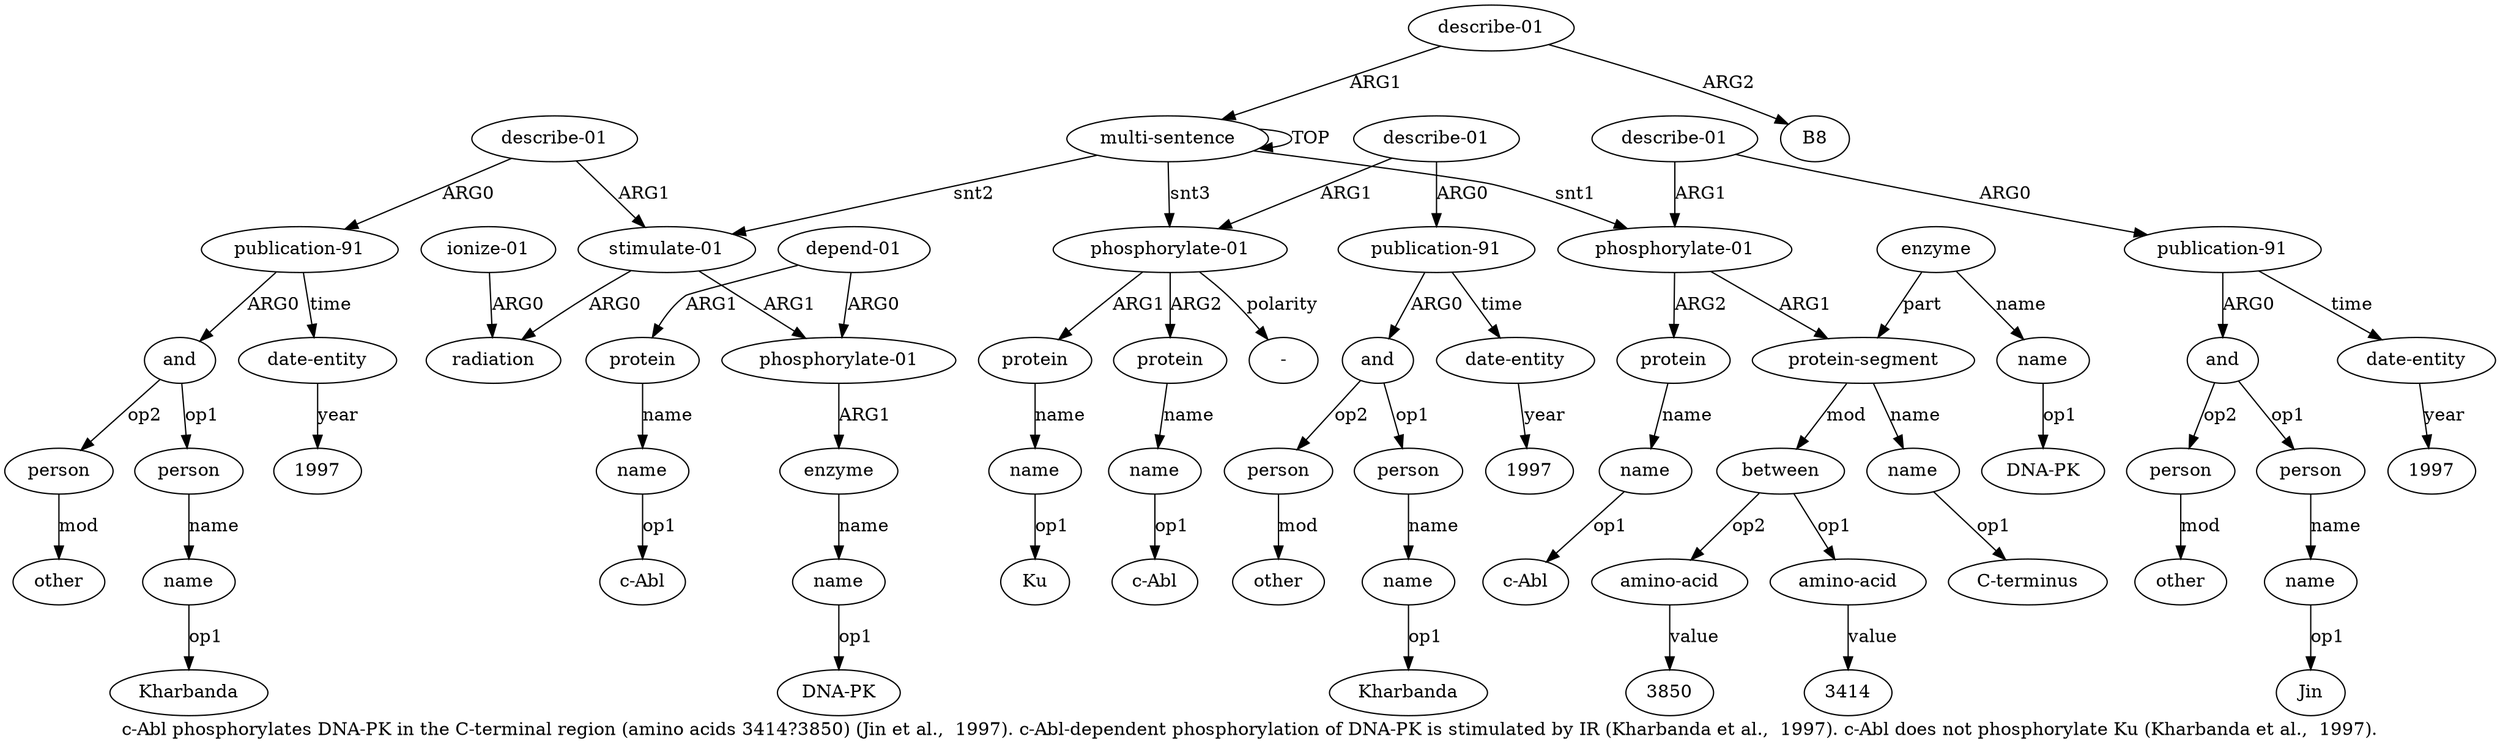 digraph  {
	graph [label="c-Abl phosphorylates DNA-PK in the C-terminal region (amino acids 3414?3850) (Jin et al.,  1997). c-Abl-dependent phosphorylation \
of DNA-PK is stimulated by IR (Kharbanda et al.,  1997). c-Abl does not phosphorylate Ku (Kharbanda et al.,  1997)."];
	node [label="\N"];
	a20	 [color=black,
		gold_ind=20,
		gold_label=radiation,
		label=radiation,
		test_ind=20,
		test_label=radiation];
	a21	 [color=black,
		gold_ind=21,
		gold_label="ionize-01",
		label="ionize-01",
		test_ind=21,
		test_label="ionize-01"];
	a21 -> a20 [key=0,
	color=black,
	gold_label=ARG0,
	label=ARG0,
	test_label=ARG0];
a22 [color=black,
	gold_ind=22,
	gold_label="phosphorylate-01",
	label="phosphorylate-01",
	test_ind=22,
	test_label="phosphorylate-01"];
a23 [color=black,
	gold_ind=23,
	gold_label=enzyme,
	label=enzyme,
	test_ind=23,
	test_label=enzyme];
a22 -> a23 [key=0,
color=black,
gold_label=ARG1,
label=ARG1,
test_label=ARG1];
a24 [color=black,
gold_ind=24,
gold_label=name,
label=name,
test_ind=24,
test_label=name];
a23 -> a24 [key=0,
color=black,
gold_label=name,
label=name,
test_label=name];
"a24 DNA-PK" [color=black,
gold_ind=-1,
gold_label="DNA-PK",
label="DNA-PK",
test_ind=-1,
test_label="DNA-PK"];
a24 -> "a24 DNA-PK" [key=0,
color=black,
gold_label=op1,
label=op1,
test_label=op1];
a25 [color=black,
gold_ind=25,
gold_label="depend-01",
label="depend-01",
test_ind=25,
test_label="depend-01"];
a25 -> a22 [key=0,
color=black,
gold_label=ARG0,
label=ARG0,
test_label=ARG0];
a26 [color=black,
gold_ind=26,
gold_label=protein,
label=protein,
test_ind=26,
test_label=protein];
a25 -> a26 [key=0,
color=black,
gold_label=ARG1,
label=ARG1,
test_label=ARG1];
a27 [color=black,
gold_ind=27,
gold_label=name,
label=name,
test_ind=27,
test_label=name];
a26 -> a27 [key=0,
color=black,
gold_label=name,
label=name,
test_label=name];
"a27 c-Abl" [color=black,
gold_ind=-1,
gold_label="c-Abl",
label="c-Abl",
test_ind=-1,
test_label="c-Abl"];
a27 -> "a27 c-Abl" [key=0,
color=black,
gold_label=op1,
label=op1,
test_label=op1];
a28 [color=black,
gold_ind=28,
gold_label="describe-01",
label="describe-01",
test_ind=28,
test_label="describe-01"];
a29 [color=black,
gold_ind=29,
gold_label="publication-91",
label="publication-91",
test_ind=29,
test_label="publication-91"];
a28 -> a29 [key=0,
color=black,
gold_label=ARG0,
label=ARG0,
test_label=ARG0];
a19 [color=black,
gold_ind=19,
gold_label="stimulate-01",
label="stimulate-01",
test_ind=19,
test_label="stimulate-01"];
a28 -> a19 [key=0,
color=black,
gold_label=ARG1,
label=ARG1,
test_label=ARG1];
a30 [color=black,
gold_ind=30,
gold_label=and,
label=and,
test_ind=30,
test_label=and];
a29 -> a30 [key=0,
color=black,
gold_label=ARG0,
label=ARG0,
test_label=ARG0];
a35 [color=black,
gold_ind=35,
gold_label="date-entity",
label="date-entity",
test_ind=35,
test_label="date-entity"];
a29 -> a35 [key=0,
color=black,
gold_label=time,
label=time,
test_label=time];
a31 [color=black,
gold_ind=31,
gold_label=person,
label=person,
test_ind=31,
test_label=person];
a32 [color=black,
gold_ind=32,
gold_label=name,
label=name,
test_ind=32,
test_label=name];
a31 -> a32 [key=0,
color=black,
gold_label=name,
label=name,
test_label=name];
"a40 c-Abl" [color=black,
gold_ind=-1,
gold_label="c-Abl",
label="c-Abl",
test_ind=-1,
test_label="c-Abl"];
"a10 c-Abl" [color=black,
gold_ind=-1,
gold_label="c-Abl",
label="c-Abl",
test_ind=-1,
test_label="c-Abl"];
a30 -> a31 [key=0,
color=black,
gold_label=op1,
label=op1,
test_label=op1];
a33 [color=black,
gold_ind=33,
gold_label=person,
label=person,
test_ind=33,
test_label=person];
a30 -> a33 [key=0,
color=black,
gold_label=op2,
label=op2,
test_label=op2];
a37 [color=black,
gold_ind=37,
gold_label=protein,
label=protein,
test_ind=37,
test_label=protein];
a38 [color=black,
gold_ind=38,
gold_label=name,
label=name,
test_ind=38,
test_label=name];
a37 -> a38 [key=0,
color=black,
gold_label=name,
label=name,
test_label=name];
a36 [color=black,
gold_ind=36,
gold_label="phosphorylate-01",
label="phosphorylate-01",
test_ind=36,
test_label="phosphorylate-01"];
a36 -> a37 [key=0,
color=black,
gold_label=ARG1,
label=ARG1,
test_label=ARG1];
a39 [color=black,
gold_ind=39,
gold_label=protein,
label=protein,
test_ind=39,
test_label=protein];
a36 -> a39 [key=0,
color=black,
gold_label=ARG2,
label=ARG2,
test_label=ARG2];
"a36 -" [color=black,
gold_ind=-1,
gold_label="-",
label="-",
test_ind=-1,
test_label="-"];
a36 -> "a36 -" [key=0,
color=black,
gold_label=polarity,
label=polarity,
test_label=polarity];
a34 [color=black,
gold_ind=34,
gold_label=other,
label=other,
test_ind=34,
test_label=other];
a33 -> a34 [key=0,
color=black,
gold_label=mod,
label=mod,
test_label=mod];
"a35 1997" [color=black,
gold_ind=-1,
gold_label=1997,
label=1997,
test_ind=-1,
test_label=1997];
a35 -> "a35 1997" [key=0,
color=black,
gold_label=year,
label=year,
test_label=year];
"a32 Kharbanda" [color=black,
gold_ind=-1,
gold_label=Kharbanda,
label=Kharbanda,
test_ind=-1,
test_label=Kharbanda];
"a3 C-terminus" [color=black,
gold_ind=-1,
gold_label="C-terminus",
label="C-terminus",
test_ind=-1,
test_label="C-terminus"];
"a8 3850" [color=black,
gold_ind=-1,
gold_label=3850,
label=3850,
test_ind=-1,
test_label=3850];
a50 [color=black,
gold_ind=50,
gold_label=B8,
label=B8,
test_ind=50,
test_label=B8];
"a15 Jin" [color=black,
gold_ind=-1,
gold_label=Jin,
label=Jin,
test_ind=-1,
test_label=Jin];
a32 -> "a32 Kharbanda" [key=0,
color=black,
gold_label=op1,
label=op1,
test_label=op1];
a15 [color=black,
gold_ind=15,
gold_label=name,
label=name,
test_ind=15,
test_label=name];
a15 -> "a15 Jin" [key=0,
color=black,
gold_label=op1,
label=op1,
test_label=op1];
a14 [color=black,
gold_ind=14,
gold_label=person,
label=person,
test_ind=14,
test_label=person];
a14 -> a15 [key=0,
color=black,
gold_label=name,
label=name,
test_label=name];
a17 [color=black,
gold_ind=17,
gold_label=other,
label=other,
test_ind=17,
test_label=other];
a16 [color=black,
gold_ind=16,
gold_label=person,
label=person,
test_ind=16,
test_label=person];
a16 -> a17 [key=0,
color=black,
gold_label=mod,
label=mod,
test_label=mod];
a11 [color=black,
gold_ind=11,
gold_label="describe-01",
label="describe-01",
test_ind=11,
test_label="describe-01"];
a12 [color=black,
gold_ind=12,
gold_label="publication-91",
label="publication-91",
test_ind=12,
test_label="publication-91"];
a11 -> a12 [key=0,
color=black,
gold_label=ARG0,
label=ARG0,
test_label=ARG0];
a1 [color=black,
gold_ind=1,
gold_label="phosphorylate-01",
label="phosphorylate-01",
test_ind=1,
test_label="phosphorylate-01"];
a11 -> a1 [key=0,
color=black,
gold_label=ARG1,
label=ARG1,
test_label=ARG1];
a10 [color=black,
gold_ind=10,
gold_label=name,
label=name,
test_ind=10,
test_label=name];
a10 -> "a10 c-Abl" [key=0,
color=black,
gold_label=op1,
label=op1,
test_label=op1];
a13 [color=black,
gold_ind=13,
gold_label=and,
label=and,
test_ind=13,
test_label=and];
a13 -> a14 [key=0,
color=black,
gold_label=op1,
label=op1,
test_label=op1];
a13 -> a16 [key=0,
color=black,
gold_label=op2,
label=op2,
test_label=op2];
a12 -> a13 [key=0,
color=black,
gold_label=ARG0,
label=ARG0,
test_label=ARG0];
a18 [color=black,
gold_ind=18,
gold_label="date-entity",
label="date-entity",
test_ind=18,
test_label="date-entity"];
a12 -> a18 [key=0,
color=black,
gold_label=time,
label=time,
test_label=time];
a40 [color=black,
gold_ind=40,
gold_label=name,
label=name,
test_ind=40,
test_label=name];
a39 -> a40 [key=0,
color=black,
gold_label=name,
label=name,
test_label=name];
"a38 Ku" [color=black,
gold_ind=-1,
gold_label=Ku,
label=Ku,
test_ind=-1,
test_label=Ku];
a38 -> "a38 Ku" [key=0,
color=black,
gold_label=op1,
label=op1,
test_label=op1];
a19 -> a20 [key=0,
color=black,
gold_label=ARG0,
label=ARG0,
test_label=ARG0];
a19 -> a22 [key=0,
color=black,
gold_label=ARG1,
label=ARG1,
test_label=ARG1];
"a18 1997" [color=black,
gold_ind=-1,
gold_label=1997,
label=1997,
test_ind=-1,
test_label=1997];
a18 -> "a18 1997" [key=0,
color=black,
gold_label=year,
label=year,
test_label=year];
"a45 Kharbanda" [color=black,
gold_ind=-1,
gold_label=Kharbanda,
label=Kharbanda,
test_ind=-1,
test_label=Kharbanda];
a2 [color=black,
gold_ind=2,
gold_label="protein-segment",
label="protein-segment",
test_ind=2,
test_label="protein-segment"];
a1 -> a2 [key=0,
color=black,
gold_label=ARG1,
label=ARG1,
test_label=ARG1];
a9 [color=black,
gold_ind=9,
gold_label=protein,
label=protein,
test_ind=9,
test_label=protein];
a1 -> a9 [key=0,
color=black,
gold_label=ARG2,
label=ARG2,
test_label=ARG2];
a0 [color=black,
gold_ind=0,
gold_label="multi-sentence",
label="multi-sentence",
test_ind=0,
test_label="multi-sentence"];
a0 -> a36 [key=0,
color=black,
gold_label=snt3,
label=snt3,
test_label=snt3];
a0 -> a19 [key=0,
color=black,
gold_label=snt2,
label=snt2,
test_label=snt2];
a0 -> a1 [key=0,
color=black,
gold_label=snt1,
label=snt1,
test_label=snt1];
a0 -> a0 [key=0,
color=black,
gold_label=TOP,
label=TOP,
test_label=TOP];
a3 [color=black,
gold_ind=3,
gold_label=name,
label=name,
test_ind=3,
test_label=name];
a3 -> "a3 C-terminus" [key=0,
color=black,
gold_label=op1,
label=op1,
test_label=op1];
a2 -> a3 [key=0,
color=black,
gold_label=name,
label=name,
test_label=name];
a6 [color=black,
gold_ind=6,
gold_label=between,
label=between,
test_ind=6,
test_label=between];
a2 -> a6 [key=0,
color=black,
gold_label=mod,
label=mod,
test_label=mod];
a5 [color=black,
gold_ind=5,
gold_label=name,
label=name,
test_ind=5,
test_label=name];
"a5 DNA-PK" [color=black,
gold_ind=-1,
gold_label="DNA-PK",
label="DNA-PK",
test_ind=-1,
test_label="DNA-PK"];
a5 -> "a5 DNA-PK" [key=0,
color=black,
gold_label=op1,
label=op1,
test_label=op1];
a4 [color=black,
gold_ind=4,
gold_label=enzyme,
label=enzyme,
test_ind=4,
test_label=enzyme];
a4 -> a2 [key=0,
color=black,
gold_label=part,
label=part,
test_label=part];
a4 -> a5 [key=0,
color=black,
gold_label=name,
label=name,
test_label=name];
a7 [color=black,
gold_ind=7,
gold_label="amino-acid",
label="amino-acid",
test_ind=7,
test_label="amino-acid"];
"a7 3414" [color=black,
gold_ind=-1,
gold_label=3414,
label=3414,
test_ind=-1,
test_label=3414];
a7 -> "a7 3414" [key=0,
color=black,
gold_label=value,
label=value,
test_label=value];
a6 -> a7 [key=0,
color=black,
gold_label=op1,
label=op1,
test_label=op1];
a8 [color=black,
gold_ind=8,
gold_label="amino-acid",
label="amino-acid",
test_ind=8,
test_label="amino-acid"];
a6 -> a8 [key=0,
color=black,
gold_label=op2,
label=op2,
test_label=op2];
a9 -> a10 [key=0,
color=black,
gold_label=name,
label=name,
test_label=name];
a8 -> "a8 3850" [key=0,
color=black,
gold_label=value,
label=value,
test_label=value];
a46 [color=black,
gold_ind=46,
gold_label=person,
label=person,
test_ind=46,
test_label=person];
a47 [color=black,
gold_ind=47,
gold_label=other,
label=other,
test_ind=47,
test_label=other];
a46 -> a47 [key=0,
color=black,
gold_label=mod,
label=mod,
test_label=mod];
a44 [color=black,
gold_ind=44,
gold_label=person,
label=person,
test_ind=44,
test_label=person];
a45 [color=black,
gold_ind=45,
gold_label=name,
label=name,
test_ind=45,
test_label=name];
a44 -> a45 [key=0,
color=black,
gold_label=name,
label=name,
test_label=name];
a45 -> "a45 Kharbanda" [key=0,
color=black,
gold_label=op1,
label=op1,
test_label=op1];
a42 [color=black,
gold_ind=42,
gold_label="publication-91",
label="publication-91",
test_ind=42,
test_label="publication-91"];
a43 [color=black,
gold_ind=43,
gold_label=and,
label=and,
test_ind=43,
test_label=and];
a42 -> a43 [key=0,
color=black,
gold_label=ARG0,
label=ARG0,
test_label=ARG0];
a48 [color=black,
gold_ind=48,
gold_label="date-entity",
label="date-entity",
test_ind=48,
test_label="date-entity"];
a42 -> a48 [key=0,
color=black,
gold_label=time,
label=time,
test_label=time];
a43 -> a46 [key=0,
color=black,
gold_label=op2,
label=op2,
test_label=op2];
a43 -> a44 [key=0,
color=black,
gold_label=op1,
label=op1,
test_label=op1];
a40 -> "a40 c-Abl" [key=0,
color=black,
gold_label=op1,
label=op1,
test_label=op1];
a41 [color=black,
gold_ind=41,
gold_label="describe-01",
label="describe-01",
test_ind=41,
test_label="describe-01"];
a41 -> a36 [key=0,
color=black,
gold_label=ARG1,
label=ARG1,
test_label=ARG1];
a41 -> a42 [key=0,
color=black,
gold_label=ARG0,
label=ARG0,
test_label=ARG0];
"a48 1997" [color=black,
gold_ind=-1,
gold_label=1997,
label=1997,
test_ind=-1,
test_label=1997];
a48 -> "a48 1997" [key=0,
color=black,
gold_label=year,
label=year,
test_label=year];
a49 [color=black,
gold_ind=49,
gold_label="describe-01",
label="describe-01",
test_ind=49,
test_label="describe-01"];
a49 -> a50 [key=0,
color=black,
gold_label=ARG2,
label=ARG2,
test_label=ARG2];
a49 -> a0 [key=0,
color=black,
gold_label=ARG1,
label=ARG1,
test_label=ARG1];
}
